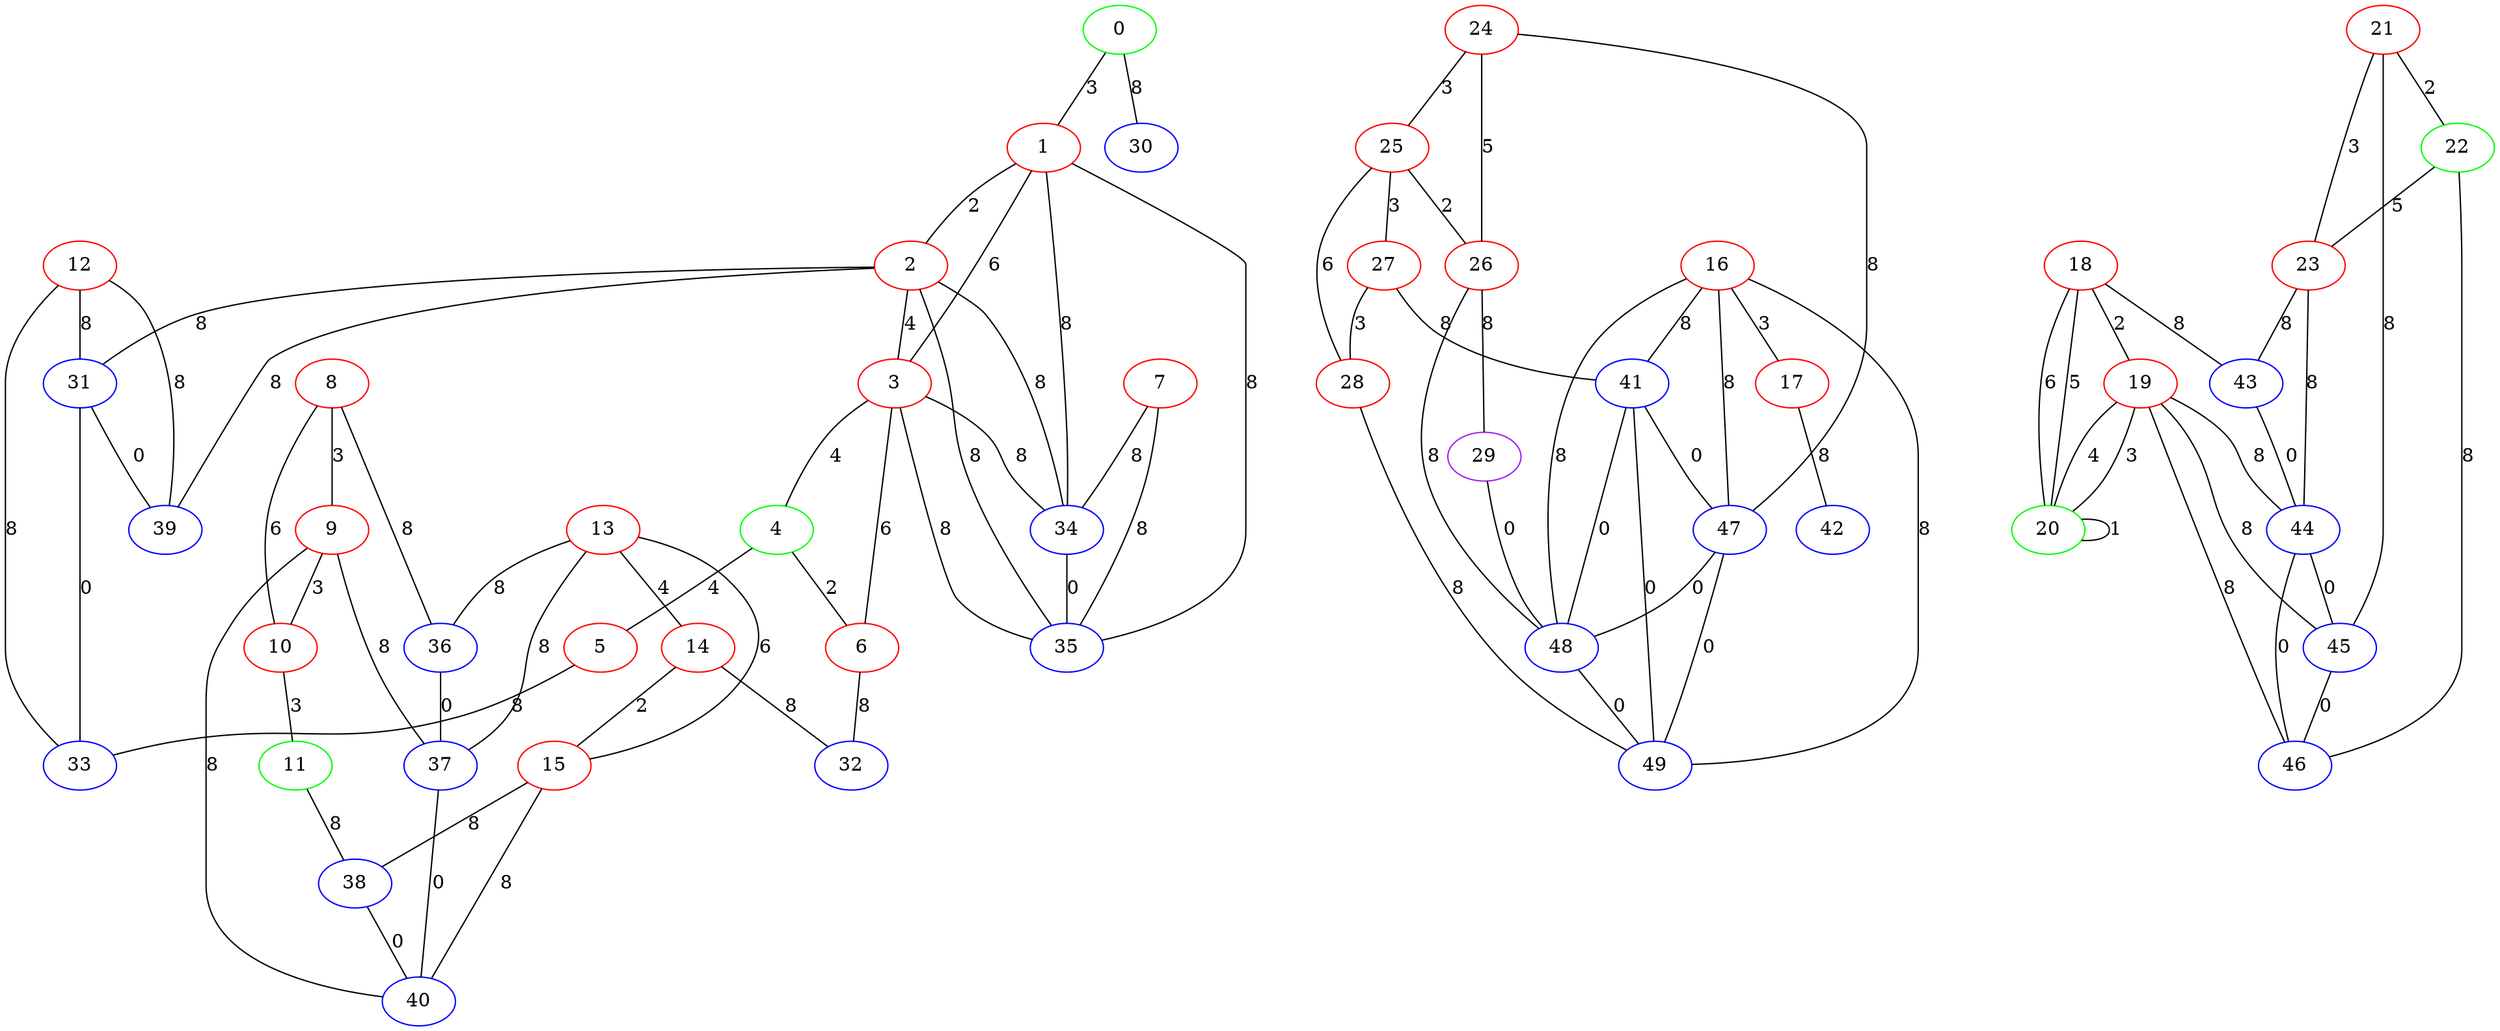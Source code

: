 graph "" {
0 [color=green, weight=2];
1 [color=red, weight=1];
2 [color=red, weight=1];
3 [color=red, weight=1];
4 [color=green, weight=2];
5 [color=red, weight=1];
6 [color=red, weight=1];
7 [color=red, weight=1];
8 [color=red, weight=1];
9 [color=red, weight=1];
10 [color=red, weight=1];
11 [color=green, weight=2];
12 [color=red, weight=1];
13 [color=red, weight=1];
14 [color=red, weight=1];
15 [color=red, weight=1];
16 [color=red, weight=1];
17 [color=red, weight=1];
18 [color=red, weight=1];
19 [color=red, weight=1];
20 [color=green, weight=2];
21 [color=red, weight=1];
22 [color=green, weight=2];
23 [color=red, weight=1];
24 [color=red, weight=1];
25 [color=red, weight=1];
26 [color=red, weight=1];
27 [color=red, weight=1];
28 [color=red, weight=1];
29 [color=purple, weight=4];
30 [color=blue, weight=3];
31 [color=blue, weight=3];
32 [color=blue, weight=3];
33 [color=blue, weight=3];
34 [color=blue, weight=3];
35 [color=blue, weight=3];
36 [color=blue, weight=3];
37 [color=blue, weight=3];
38 [color=blue, weight=3];
39 [color=blue, weight=3];
40 [color=blue, weight=3];
41 [color=blue, weight=3];
42 [color=blue, weight=3];
43 [color=blue, weight=3];
44 [color=blue, weight=3];
45 [color=blue, weight=3];
46 [color=blue, weight=3];
47 [color=blue, weight=3];
48 [color=blue, weight=3];
49 [color=blue, weight=3];
0 -- 1  [key=0, label=3];
0 -- 30  [key=0, label=8];
1 -- 35  [key=0, label=8];
1 -- 2  [key=0, label=2];
1 -- 3  [key=0, label=6];
1 -- 34  [key=0, label=8];
2 -- 34  [key=0, label=8];
2 -- 3  [key=0, label=4];
2 -- 39  [key=0, label=8];
2 -- 35  [key=0, label=8];
2 -- 31  [key=0, label=8];
3 -- 35  [key=0, label=8];
3 -- 4  [key=0, label=4];
3 -- 6  [key=0, label=6];
3 -- 34  [key=0, label=8];
4 -- 5  [key=0, label=4];
4 -- 6  [key=0, label=2];
5 -- 33  [key=0, label=8];
6 -- 32  [key=0, label=8];
7 -- 34  [key=0, label=8];
7 -- 35  [key=0, label=8];
8 -- 9  [key=0, label=3];
8 -- 10  [key=0, label=6];
8 -- 36  [key=0, label=8];
9 -- 40  [key=0, label=8];
9 -- 10  [key=0, label=3];
9 -- 37  [key=0, label=8];
10 -- 11  [key=0, label=3];
11 -- 38  [key=0, label=8];
12 -- 33  [key=0, label=8];
12 -- 31  [key=0, label=8];
12 -- 39  [key=0, label=8];
13 -- 36  [key=0, label=8];
13 -- 37  [key=0, label=8];
13 -- 14  [key=0, label=4];
13 -- 15  [key=0, label=6];
14 -- 32  [key=0, label=8];
14 -- 15  [key=0, label=2];
15 -- 40  [key=0, label=8];
15 -- 38  [key=0, label=8];
16 -- 48  [key=0, label=8];
16 -- 17  [key=0, label=3];
16 -- 47  [key=0, label=8];
16 -- 49  [key=0, label=8];
16 -- 41  [key=0, label=8];
17 -- 42  [key=0, label=8];
18 -- 43  [key=0, label=8];
18 -- 19  [key=0, label=2];
18 -- 20  [key=0, label=5];
18 -- 20  [key=1, label=6];
19 -- 44  [key=0, label=8];
19 -- 20  [key=0, label=3];
19 -- 20  [key=1, label=4];
19 -- 45  [key=0, label=8];
19 -- 46  [key=0, label=8];
20 -- 20  [key=0, label=1];
21 -- 45  [key=0, label=8];
21 -- 22  [key=0, label=2];
21 -- 23  [key=0, label=3];
22 -- 46  [key=0, label=8];
22 -- 23  [key=0, label=5];
23 -- 43  [key=0, label=8];
23 -- 44  [key=0, label=8];
24 -- 25  [key=0, label=3];
24 -- 26  [key=0, label=5];
24 -- 47  [key=0, label=8];
25 -- 26  [key=0, label=2];
25 -- 27  [key=0, label=3];
25 -- 28  [key=0, label=6];
26 -- 29  [key=0, label=8];
26 -- 48  [key=0, label=8];
27 -- 28  [key=0, label=3];
27 -- 41  [key=0, label=8];
28 -- 49  [key=0, label=8];
29 -- 48  [key=0, label=0];
31 -- 33  [key=0, label=0];
31 -- 39  [key=0, label=0];
34 -- 35  [key=0, label=0];
36 -- 37  [key=0, label=0];
37 -- 40  [key=0, label=0];
38 -- 40  [key=0, label=0];
41 -- 48  [key=0, label=0];
41 -- 49  [key=0, label=0];
41 -- 47  [key=0, label=0];
43 -- 44  [key=0, label=0];
44 -- 45  [key=0, label=0];
44 -- 46  [key=0, label=0];
45 -- 46  [key=0, label=0];
47 -- 49  [key=0, label=0];
47 -- 48  [key=0, label=0];
48 -- 49  [key=0, label=0];
}
